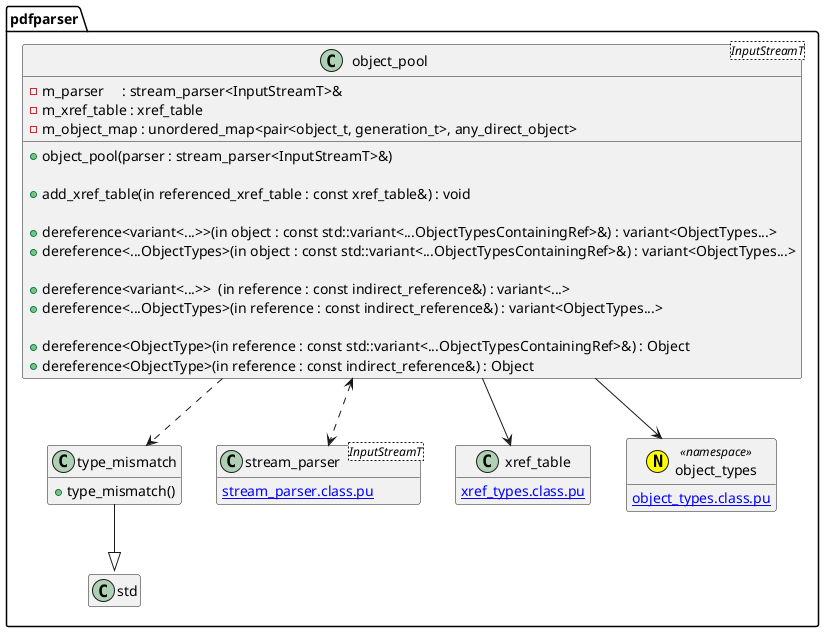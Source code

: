 @startuml object_pool
hide empty members
namespace pdfparser {
class type_mismatch {
	+type_mismatch()
}
type_mismatch --|> std::runtime_error

class object_pool<InputStreamT> {
	-m_parser     : stream_parser<InputStreamT>&
	-m_xref_table : xref_table
	-m_object_map : unordered_map<pair<object_t, generation_t>, any_direct_object>

	+object_pool(parser : stream_parser<InputStreamT>&)

	+add_xref_table(in referenced_xref_table : const xref_table&) : void

	' NOTE: variant 版は必要になったら実装
	+dereference<variant<...>>(in object : const std::variant<...ObjectTypesContainingRef>&) : variant<ObjectTypes...>
	+dereference<...ObjectTypes>(in object : const std::variant<...ObjectTypesContainingRef>&) : variant<ObjectTypes...>

	' NOTE: variant 版は必要になったら実装
	+dereference<variant<...>>  (in reference : const indirect_reference&) : variant<...>
	+dereference<...ObjectTypes>(in reference : const indirect_reference&) : variant<ObjectTypes...>

	+dereference<ObjectType>(in reference : const std::variant<...ObjectTypesContainingRef>&) : Object
	+dereference<ObjectType>(in reference : const indirect_reference&) : Object
}
object_pool <..> stream_parser
object_pool --> xref_table
object_pool --> object_types
object_pool ..> type_mismatch

class stream_parser<InputStreamT> {
	[[stream_parser.class.pu]]
}
class xref_table {
	[[xref_types.class.pu]]
}
annotation object_types <<(N, yellow) namespace>> {
	[[object_types.class.pu]]
}
}
@enduml
